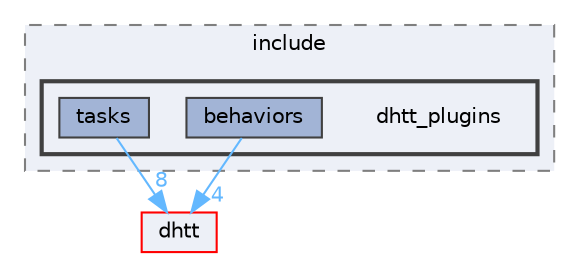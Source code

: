 digraph "dhtt_plugins/include/dhtt_plugins"
{
 // LATEX_PDF_SIZE
  bgcolor="transparent";
  edge [fontname=Helvetica,fontsize=10,labelfontname=Helvetica,labelfontsize=10];
  node [fontname=Helvetica,fontsize=10,shape=box,height=0.2,width=0.4];
  compound=true
  subgraph clusterdir_35262728ed2f826d34b55eae99a0a855 {
    graph [ bgcolor="#edf0f7", pencolor="grey50", label="include", fontname=Helvetica,fontsize=10 style="filled,dashed", URL="dir_35262728ed2f826d34b55eae99a0a855.html",tooltip=""]
  subgraph clusterdir_0ba64e188c3c4476ccd865843fd334f3 {
    graph [ bgcolor="#edf0f7", pencolor="grey25", label="", fontname=Helvetica,fontsize=10 style="filled,bold", URL="dir_0ba64e188c3c4476ccd865843fd334f3.html",tooltip=""]
    dir_0ba64e188c3c4476ccd865843fd334f3 [shape=plaintext, label="dhtt_plugins"];
  dir_d22a19b2aa01e0eeb0dfcaabdbf13a3e [label="behaviors", fillcolor="#a2b4d6", color="grey25", style="filled", URL="dir_d22a19b2aa01e0eeb0dfcaabdbf13a3e.html",tooltip=""];
  dir_5616743b0456aacb4aa8f5860f499112 [label="tasks", fillcolor="#a2b4d6", color="grey25", style="filled", URL="dir_5616743b0456aacb4aa8f5860f499112.html",tooltip=""];
  }
  }
  dir_ddb31809bb043c5c8043c26a6d397ff8 [label="dhtt", fillcolor="#edf0f7", color="red", style="filled", URL="dir_ddb31809bb043c5c8043c26a6d397ff8.html",tooltip=""];
  dir_d22a19b2aa01e0eeb0dfcaabdbf13a3e->dir_ddb31809bb043c5c8043c26a6d397ff8 [headlabel="4", labeldistance=1.5 headhref="dir_000000_000001.html" color="steelblue1" fontcolor="steelblue1"];
  dir_5616743b0456aacb4aa8f5860f499112->dir_ddb31809bb043c5c8043c26a6d397ff8 [headlabel="8", labeldistance=1.5 headhref="dir_000008_000001.html" color="steelblue1" fontcolor="steelblue1"];
}
